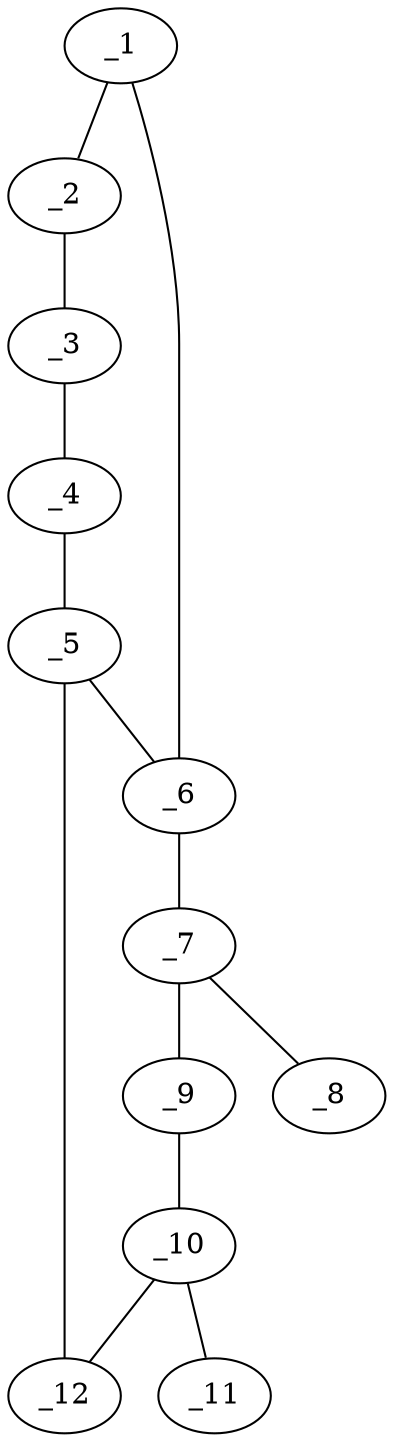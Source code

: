 graph molid641997 {
	_1	 [charge=0,
		chem=1,
		symbol="C  ",
		x="5.4641",
		y="-0.5"];
	_2	 [charge=0,
		chem=1,
		symbol="C  ",
		x="6.3301",
		y=0];
	_1 -- _2	 [valence=1];
	_6	 [charge=0,
		chem=1,
		symbol="C  ",
		x="4.5981",
		y=0];
	_1 -- _6	 [valence=2];
	_3	 [charge=0,
		chem=1,
		symbol="C  ",
		x="6.3301",
		y=1];
	_2 -- _3	 [valence=2];
	_4	 [charge=0,
		chem=1,
		symbol="C  ",
		x="5.4641",
		y="1.5"];
	_3 -- _4	 [valence=1];
	_5	 [charge=0,
		chem=1,
		symbol="C  ",
		x="4.5981",
		y=1];
	_4 -- _5	 [valence=2];
	_5 -- _6	 [valence=1];
	_12	 [charge=0,
		chem=4,
		symbol="N  ",
		x="3.7321",
		y="1.5"];
	_5 -- _12	 [valence=1];
	_7	 [charge=0,
		chem=5,
		symbol="S  ",
		x="3.732",
		y="-0.5"];
	_6 -- _7	 [valence=1];
	_8	 [charge=0,
		chem=2,
		symbol="O  ",
		x="3.732",
		y="-1.5"];
	_7 -- _8	 [valence=2];
	_9	 [charge=0,
		chem=1,
		symbol="C  ",
		x="2.866",
		y=0];
	_7 -- _9	 [valence=1];
	_10	 [charge=0,
		chem=1,
		symbol="C  ",
		x="2.866",
		y=1];
	_9 -- _10	 [valence=1];
	_11	 [charge=0,
		chem=2,
		symbol="O  ",
		x=2,
		y="1.5"];
	_10 -- _11	 [valence=2];
	_10 -- _12	 [valence=1];
}
